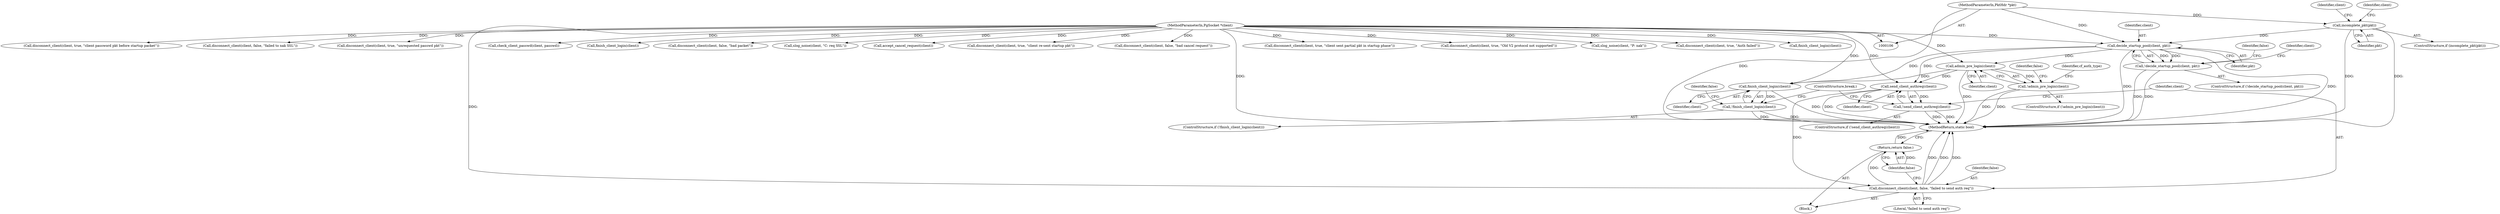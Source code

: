 digraph "0_pgbouncer_74d6e5f7de5ec736f71204b7b422af7380c19ac5@pointer" {
"1000199" [label="(Call,decide_startup_pool(client, pkt))"];
"1000107" [label="(MethodParameterIn,PgSocket *client)"];
"1000121" [label="(Call,incomplete_pkt(pkt))"];
"1000108" [label="(MethodParameterIn,PktHdr *pkt)"];
"1000198" [label="(Call,!decide_startup_pool(client, pkt))"];
"1000215" [label="(Call,admin_pre_login(client))"];
"1000214" [label="(Call,!admin_pre_login(client))"];
"1000230" [label="(Call,finish_client_login(client))"];
"1000229" [label="(Call,!finish_client_login(client))"];
"1000238" [label="(Call,send_client_authreq(client))"];
"1000237" [label="(Call,!send_client_authreq(client))"];
"1000241" [label="(Call,disconnect_client(client, false, \"failed to send auth req\"))"];
"1000245" [label="(Return,return false;)"];
"1000121" [label="(Call,incomplete_pkt(pkt))"];
"1000241" [label="(Call,disconnect_client(client, false, \"failed to send auth req\"))"];
"1000208" [label="(Identifier,client)"];
"1000228" [label="(ControlStructure,if (!finish_client_login(client)))"];
"1000236" [label="(ControlStructure,if (!send_client_authreq(client)))"];
"1000230" [label="(Call,finish_client_login(client))"];
"1000124" [label="(Call,disconnect_client(client, true, \"client sent partial pkt in startup phase\"))"];
"1000179" [label="(Call,disconnect_client(client, true, \"Old V2 protocol not supported\"))"];
"1000216" [label="(Identifier,client)"];
"1000233" [label="(Identifier,false)"];
"1000247" [label="(ControlStructure,break;)"];
"1000107" [label="(MethodParameterIn,PgSocket *client)"];
"1000158" [label="(Call,slog_noise(client, \"P: nak\"))"];
"1000296" [label="(Call,disconnect_client(client, true, \"Auth failed\"))"];
"1000290" [label="(Call,finish_client_login(client))"];
"1000255" [label="(Call,disconnect_client(client, true, \"client password pkt before startup packet\"))"];
"1000239" [label="(Identifier,client)"];
"1000231" [label="(Identifier,client)"];
"1000201" [label="(Identifier,pkt)"];
"1000132" [label="(Identifier,client)"];
"1000218" [label="(Identifier,false)"];
"1000245" [label="(Return,return false;)"];
"1000171" [label="(Call,disconnect_client(client, false, \"failed to nak SSL\"))"];
"1000266" [label="(Call,disconnect_client(client, true, \"unrequested passwd pkt\"))"];
"1000242" [label="(Identifier,client)"];
"1000122" [label="(Identifier,pkt)"];
"1000238" [label="(Call,send_client_authreq(client))"];
"1000215" [label="(Call,admin_pre_login(client))"];
"1000198" [label="(Call,!decide_startup_pool(client, pkt))"];
"1000356" [label="(MethodReturn,static bool)"];
"1000199" [label="(Call,decide_startup_pool(client, pkt))"];
"1000200" [label="(Identifier,client)"];
"1000284" [label="(Call,check_client_passwd(client, passwd))"];
"1000214" [label="(Call,!admin_pre_login(client))"];
"1000136" [label="(Call,finish_client_login(client))"];
"1000197" [label="(ControlStructure,if (!decide_startup_pool(client, pkt)))"];
"1000237" [label="(Call,!send_client_authreq(client))"];
"1000120" [label="(ControlStructure,if (incomplete_pkt(pkt)))"];
"1000244" [label="(Literal,\"failed to send auth req\")"];
"1000229" [label="(Call,!finish_client_login(client))"];
"1000338" [label="(Call,disconnect_client(client, false, \"bad packet\"))"];
"1000213" [label="(ControlStructure,if (!admin_pre_login(client)))"];
"1000155" [label="(Call,slog_noise(client, \"C: req SSL\"))"];
"1000108" [label="(MethodParameterIn,PktHdr *pkt)"];
"1000203" [label="(Identifier,false)"];
"1000246" [label="(Identifier,false)"];
"1000243" [label="(Identifier,false)"];
"1000328" [label="(Call,accept_cancel_request(client))"];
"1000191" [label="(Call,disconnect_client(client, true, \"client re-sent startup pkt\"))"];
"1000125" [label="(Identifier,client)"];
"1000240" [label="(Block,)"];
"1000331" [label="(Call,disconnect_client(client, false, \"bad cancel request\"))"];
"1000222" [label="(Identifier,cf_auth_type)"];
"1000199" -> "1000198"  [label="AST: "];
"1000199" -> "1000201"  [label="CFG: "];
"1000200" -> "1000199"  [label="AST: "];
"1000201" -> "1000199"  [label="AST: "];
"1000198" -> "1000199"  [label="CFG: "];
"1000199" -> "1000356"  [label="DDG: "];
"1000199" -> "1000356"  [label="DDG: "];
"1000199" -> "1000198"  [label="DDG: "];
"1000199" -> "1000198"  [label="DDG: "];
"1000107" -> "1000199"  [label="DDG: "];
"1000121" -> "1000199"  [label="DDG: "];
"1000108" -> "1000199"  [label="DDG: "];
"1000199" -> "1000215"  [label="DDG: "];
"1000199" -> "1000230"  [label="DDG: "];
"1000199" -> "1000238"  [label="DDG: "];
"1000107" -> "1000106"  [label="AST: "];
"1000107" -> "1000356"  [label="DDG: "];
"1000107" -> "1000124"  [label="DDG: "];
"1000107" -> "1000136"  [label="DDG: "];
"1000107" -> "1000155"  [label="DDG: "];
"1000107" -> "1000158"  [label="DDG: "];
"1000107" -> "1000171"  [label="DDG: "];
"1000107" -> "1000179"  [label="DDG: "];
"1000107" -> "1000191"  [label="DDG: "];
"1000107" -> "1000215"  [label="DDG: "];
"1000107" -> "1000230"  [label="DDG: "];
"1000107" -> "1000238"  [label="DDG: "];
"1000107" -> "1000241"  [label="DDG: "];
"1000107" -> "1000255"  [label="DDG: "];
"1000107" -> "1000266"  [label="DDG: "];
"1000107" -> "1000284"  [label="DDG: "];
"1000107" -> "1000290"  [label="DDG: "];
"1000107" -> "1000296"  [label="DDG: "];
"1000107" -> "1000328"  [label="DDG: "];
"1000107" -> "1000331"  [label="DDG: "];
"1000107" -> "1000338"  [label="DDG: "];
"1000121" -> "1000120"  [label="AST: "];
"1000121" -> "1000122"  [label="CFG: "];
"1000122" -> "1000121"  [label="AST: "];
"1000125" -> "1000121"  [label="CFG: "];
"1000132" -> "1000121"  [label="CFG: "];
"1000121" -> "1000356"  [label="DDG: "];
"1000121" -> "1000356"  [label="DDG: "];
"1000108" -> "1000121"  [label="DDG: "];
"1000108" -> "1000106"  [label="AST: "];
"1000108" -> "1000356"  [label="DDG: "];
"1000198" -> "1000197"  [label="AST: "];
"1000203" -> "1000198"  [label="CFG: "];
"1000208" -> "1000198"  [label="CFG: "];
"1000198" -> "1000356"  [label="DDG: "];
"1000198" -> "1000356"  [label="DDG: "];
"1000215" -> "1000214"  [label="AST: "];
"1000215" -> "1000216"  [label="CFG: "];
"1000216" -> "1000215"  [label="AST: "];
"1000214" -> "1000215"  [label="CFG: "];
"1000215" -> "1000356"  [label="DDG: "];
"1000215" -> "1000214"  [label="DDG: "];
"1000215" -> "1000230"  [label="DDG: "];
"1000215" -> "1000238"  [label="DDG: "];
"1000214" -> "1000213"  [label="AST: "];
"1000218" -> "1000214"  [label="CFG: "];
"1000222" -> "1000214"  [label="CFG: "];
"1000214" -> "1000356"  [label="DDG: "];
"1000214" -> "1000356"  [label="DDG: "];
"1000230" -> "1000229"  [label="AST: "];
"1000230" -> "1000231"  [label="CFG: "];
"1000231" -> "1000230"  [label="AST: "];
"1000229" -> "1000230"  [label="CFG: "];
"1000230" -> "1000356"  [label="DDG: "];
"1000230" -> "1000229"  [label="DDG: "];
"1000229" -> "1000228"  [label="AST: "];
"1000233" -> "1000229"  [label="CFG: "];
"1000247" -> "1000229"  [label="CFG: "];
"1000229" -> "1000356"  [label="DDG: "];
"1000229" -> "1000356"  [label="DDG: "];
"1000238" -> "1000237"  [label="AST: "];
"1000238" -> "1000239"  [label="CFG: "];
"1000239" -> "1000238"  [label="AST: "];
"1000237" -> "1000238"  [label="CFG: "];
"1000238" -> "1000356"  [label="DDG: "];
"1000238" -> "1000237"  [label="DDG: "];
"1000238" -> "1000241"  [label="DDG: "];
"1000237" -> "1000236"  [label="AST: "];
"1000242" -> "1000237"  [label="CFG: "];
"1000247" -> "1000237"  [label="CFG: "];
"1000237" -> "1000356"  [label="DDG: "];
"1000237" -> "1000356"  [label="DDG: "];
"1000241" -> "1000240"  [label="AST: "];
"1000241" -> "1000244"  [label="CFG: "];
"1000242" -> "1000241"  [label="AST: "];
"1000243" -> "1000241"  [label="AST: "];
"1000244" -> "1000241"  [label="AST: "];
"1000246" -> "1000241"  [label="CFG: "];
"1000241" -> "1000356"  [label="DDG: "];
"1000241" -> "1000356"  [label="DDG: "];
"1000241" -> "1000356"  [label="DDG: "];
"1000241" -> "1000245"  [label="DDG: "];
"1000245" -> "1000240"  [label="AST: "];
"1000245" -> "1000246"  [label="CFG: "];
"1000246" -> "1000245"  [label="AST: "];
"1000356" -> "1000245"  [label="CFG: "];
"1000245" -> "1000356"  [label="DDG: "];
"1000246" -> "1000245"  [label="DDG: "];
}
